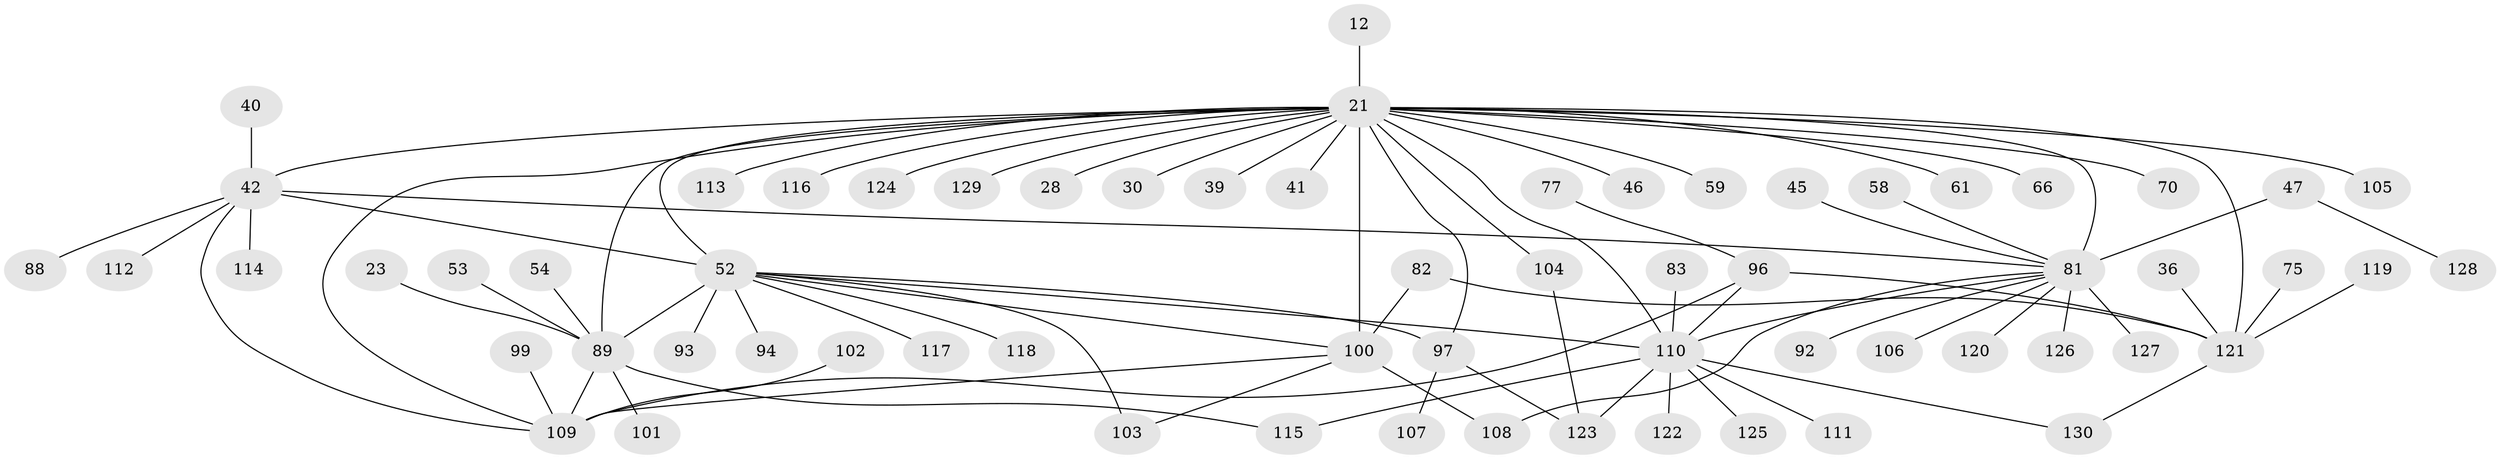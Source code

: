 // original degree distribution, {27: 0.007692307692307693, 8: 0.015384615384615385, 4: 0.046153846153846156, 12: 0.007692307692307693, 19: 0.007692307692307693, 7: 0.007692307692307693, 9: 0.007692307692307693, 11: 0.023076923076923078, 5: 0.06153846153846154, 1: 0.5, 6: 0.015384615384615385, 10: 0.015384615384615385, 2: 0.19230769230769232, 3: 0.09230769230769231}
// Generated by graph-tools (version 1.1) at 2025/48/03/09/25 04:48:35]
// undirected, 65 vertices, 83 edges
graph export_dot {
graph [start="1"]
  node [color=gray90,style=filled];
  12;
  21 [super="+14+6"];
  23;
  28;
  30 [super="+17"];
  36;
  39;
  40;
  41;
  42 [super="+4"];
  45;
  46;
  47;
  52 [super="+11"];
  53;
  54;
  58;
  59;
  61;
  66;
  70;
  75;
  77;
  81 [super="+76+71"];
  82 [super="+35"];
  83 [super="+34+78"];
  88 [super="+15+87"];
  89 [super="+72+31"];
  92;
  93;
  94;
  96 [super="+73"];
  97 [super="+80+91"];
  99;
  100 [super="+27+44+86+68"];
  101;
  102;
  103;
  104 [super="+62"];
  105;
  106 [super="+85"];
  107;
  108 [super="+90"];
  109 [super="+79+67+25+55+65"];
  110 [super="+38+49"];
  111;
  112;
  113;
  114;
  115 [super="+95"];
  116;
  117;
  118;
  119;
  120;
  121 [super="+16+60+2"];
  122;
  123 [super="+98+63"];
  124;
  125;
  126;
  127;
  128;
  129;
  130;
  12 -- 21;
  21 -- 61;
  21 -- 113;
  21 -- 116 [weight=2];
  21 -- 66;
  21 -- 41;
  21 -- 46;
  21 -- 129;
  21 -- 70;
  21 -- 81 [weight=7];
  21 -- 89 [weight=6];
  21 -- 28;
  21 -- 97;
  21 -- 39;
  21 -- 105;
  21 -- 42;
  21 -- 124;
  21 -- 59;
  21 -- 100 [weight=6];
  21 -- 104;
  21 -- 121 [weight=3];
  21 -- 30;
  21 -- 52 [weight=2];
  21 -- 109 [weight=2];
  21 -- 110;
  23 -- 89;
  36 -- 121;
  40 -- 42;
  42 -- 112;
  42 -- 114;
  42 -- 88;
  42 -- 81 [weight=2];
  42 -- 109;
  42 -- 52 [weight=3];
  45 -- 81;
  47 -- 128;
  47 -- 81 [weight=2];
  52 -- 89 [weight=3];
  52 -- 100;
  52 -- 103;
  52 -- 117;
  52 -- 118;
  52 -- 93;
  52 -- 94;
  52 -- 97 [weight=2];
  52 -- 110 [weight=2];
  53 -- 89;
  54 -- 89;
  58 -- 81;
  75 -- 121;
  77 -- 96;
  81 -- 126;
  81 -- 120;
  81 -- 92;
  81 -- 127;
  81 -- 106;
  81 -- 108;
  81 -- 110;
  82 -- 100;
  82 -- 121;
  83 -- 110;
  89 -- 101;
  89 -- 115;
  89 -- 109 [weight=2];
  96 -- 121;
  96 -- 109;
  96 -- 110 [weight=2];
  97 -- 123;
  97 -- 107;
  99 -- 109;
  100 -- 103;
  100 -- 108;
  100 -- 109;
  102 -- 109;
  104 -- 123;
  110 -- 130;
  110 -- 111;
  110 -- 115;
  110 -- 122;
  110 -- 123 [weight=2];
  110 -- 125;
  119 -- 121;
  121 -- 130;
}
